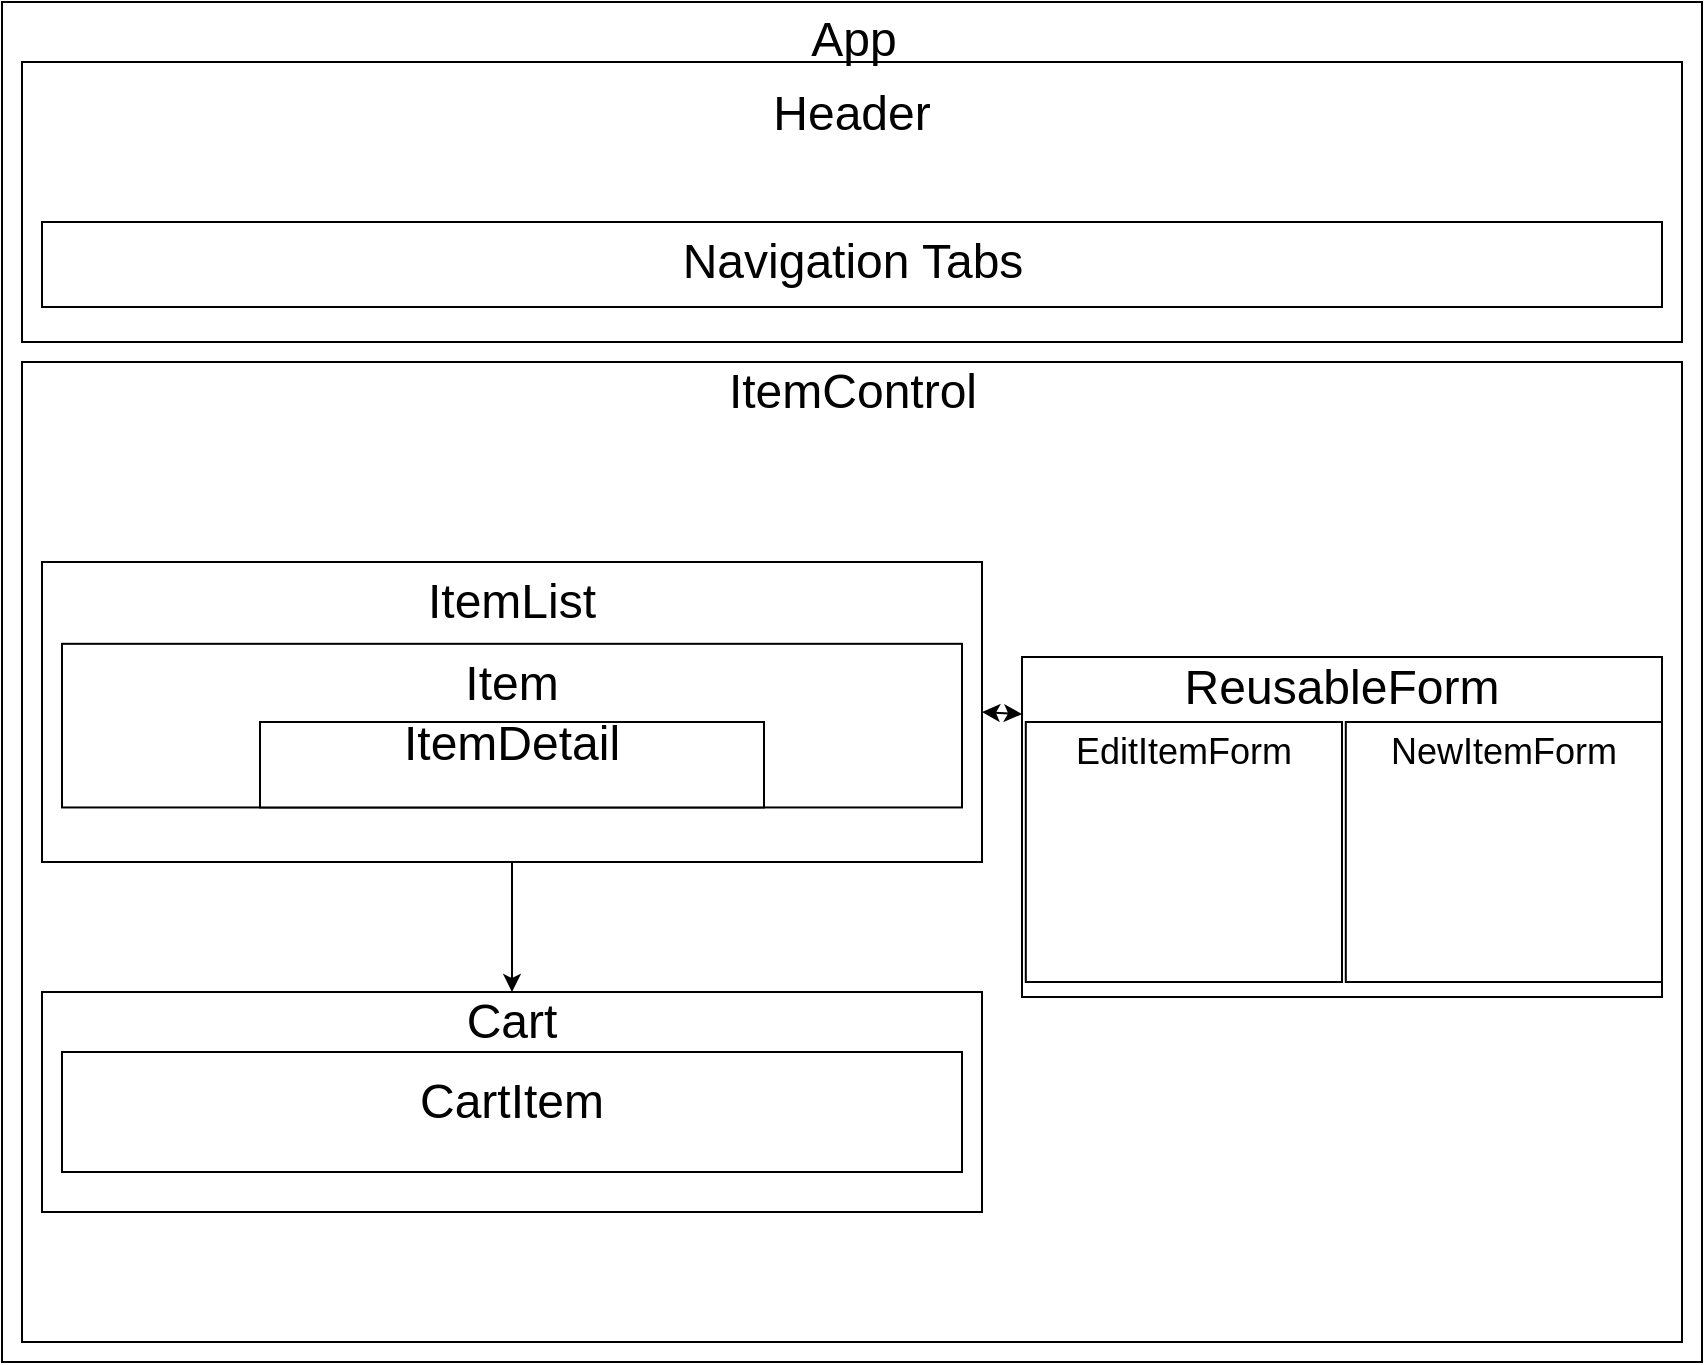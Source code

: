 <mxfile>
    <diagram id="T4Tzs3llsFkrZOcWjvhr" name="Page-1">
        <mxGraphModel dx="840" dy="1756" grid="1" gridSize="10" guides="1" tooltips="1" connect="1" arrows="1" fold="1" page="1" pageScale="1" pageWidth="850" pageHeight="1100" math="0" shadow="0">
            <root>
                <mxCell id="0"/>
                <mxCell id="1" parent="0"/>
                <mxCell id="gf02oXQUhPYqLFxSkrhD-1" value="" style="rounded=0;whiteSpace=wrap;html=1;" parent="1" vertex="1">
                    <mxGeometry y="-1100" width="850" height="680" as="geometry"/>
                </mxCell>
                <mxCell id="gf02oXQUhPYqLFxSkrhD-17" value="" style="rounded=0;whiteSpace=wrap;html=1;fontSize=24;" parent="1" vertex="1">
                    <mxGeometry x="10" y="-920" width="830" height="490" as="geometry"/>
                </mxCell>
                <mxCell id="gf02oXQUhPYqLFxSkrhD-19" value="" style="group" parent="1" vertex="1" connectable="0">
                    <mxGeometry x="10" y="-1070" width="830" height="140" as="geometry"/>
                </mxCell>
                <mxCell id="gf02oXQUhPYqLFxSkrhD-4" value="" style="rounded=0;whiteSpace=wrap;html=1;fontSize=24;" parent="gf02oXQUhPYqLFxSkrhD-19" vertex="1">
                    <mxGeometry width="830" height="140" as="geometry"/>
                </mxCell>
                <mxCell id="gf02oXQUhPYqLFxSkrhD-5" value="Header" style="text;html=1;strokeColor=none;fillColor=none;align=center;verticalAlign=middle;whiteSpace=wrap;rounded=0;fontSize=24;" parent="gf02oXQUhPYqLFxSkrhD-19" vertex="1">
                    <mxGeometry x="350" width="130" height="52.5" as="geometry"/>
                </mxCell>
                <mxCell id="gf02oXQUhPYqLFxSkrhD-11" value="" style="rounded=0;whiteSpace=wrap;html=1;fontSize=24;" parent="gf02oXQUhPYqLFxSkrhD-19" vertex="1">
                    <mxGeometry x="10" y="80" width="810" height="42.5" as="geometry"/>
                </mxCell>
                <mxCell id="gf02oXQUhPYqLFxSkrhD-12" value="Navigation Tabs" style="text;html=1;strokeColor=none;fillColor=none;align=center;verticalAlign=middle;whiteSpace=wrap;rounded=0;fontSize=24;" parent="gf02oXQUhPYqLFxSkrhD-19" vertex="1">
                    <mxGeometry x="292" y="80" width="247" height="40" as="geometry"/>
                </mxCell>
                <mxCell id="gf02oXQUhPYqLFxSkrhD-22" value="" style="group" parent="1" vertex="1" connectable="0">
                    <mxGeometry x="20" y="-820" width="470" height="150" as="geometry"/>
                </mxCell>
                <mxCell id="gf02oXQUhPYqLFxSkrhD-8" value="" style="rounded=0;whiteSpace=wrap;html=1;fontSize=24;" parent="gf02oXQUhPYqLFxSkrhD-22" vertex="1">
                    <mxGeometry width="470" height="150" as="geometry"/>
                </mxCell>
                <mxCell id="gf02oXQUhPYqLFxSkrhD-9" value="ItemList" style="text;html=1;strokeColor=none;fillColor=none;align=center;verticalAlign=middle;whiteSpace=wrap;rounded=0;fontSize=24;" parent="gf02oXQUhPYqLFxSkrhD-22" vertex="1">
                    <mxGeometry x="205" width="60" height="40.909" as="geometry"/>
                </mxCell>
                <mxCell id="3" style="edgeStyle=none;html=1;exitX=0.5;exitY=0;exitDx=0;exitDy=0;" parent="gf02oXQUhPYqLFxSkrhD-22" source="gf02oXQUhPYqLFxSkrhD-14" target="gf02oXQUhPYqLFxSkrhD-9" edge="1">
                    <mxGeometry relative="1" as="geometry"/>
                </mxCell>
                <mxCell id="gf02oXQUhPYqLFxSkrhD-14" value="" style="rounded=0;whiteSpace=wrap;html=1;fontSize=24;" parent="gf02oXQUhPYqLFxSkrhD-22" vertex="1">
                    <mxGeometry x="10" y="40.909" width="450" height="81.818" as="geometry"/>
                </mxCell>
                <mxCell id="gf02oXQUhPYqLFxSkrhD-15" value="Item" style="text;html=1;strokeColor=none;fillColor=none;align=center;verticalAlign=middle;whiteSpace=wrap;rounded=0;fontSize=24;" parent="gf02oXQUhPYqLFxSkrhD-22" vertex="1">
                    <mxGeometry x="205" y="40.905" width="60" height="40.909" as="geometry"/>
                </mxCell>
                <mxCell id="gf02oXQUhPYqLFxSkrhD-26" value="" style="group" parent="gf02oXQUhPYqLFxSkrhD-22" vertex="1" connectable="0">
                    <mxGeometry x="109" y="80" width="252" height="42.73" as="geometry"/>
                </mxCell>
                <mxCell id="gf02oXQUhPYqLFxSkrhD-34" value="" style="group" parent="gf02oXQUhPYqLFxSkrhD-26" vertex="1" connectable="0">
                    <mxGeometry width="252" height="42.73" as="geometry"/>
                </mxCell>
                <mxCell id="gf02oXQUhPYqLFxSkrhD-24" value="" style="rounded=0;whiteSpace=wrap;html=1;fontSize=24;" parent="gf02oXQUhPYqLFxSkrhD-34" vertex="1">
                    <mxGeometry width="252" height="42.73" as="geometry"/>
                </mxCell>
                <mxCell id="gf02oXQUhPYqLFxSkrhD-25" value="ItemDetail" style="text;html=1;strokeColor=none;fillColor=none;align=center;verticalAlign=middle;whiteSpace=wrap;rounded=0;fontSize=24;" parent="gf02oXQUhPYqLFxSkrhD-34" vertex="1">
                    <mxGeometry x="96" width="60" height="21.365" as="geometry"/>
                </mxCell>
                <mxCell id="gf02oXQUhPYqLFxSkrhD-23" value="ItemControl" style="text;html=1;strokeColor=none;fillColor=none;align=center;verticalAlign=middle;whiteSpace=wrap;rounded=0;fontSize=24;" parent="1" vertex="1">
                    <mxGeometry x="313" y="-920" width="225" height="30" as="geometry"/>
                </mxCell>
                <mxCell id="gf02oXQUhPYqLFxSkrhD-28" value="" style="group" parent="1" vertex="1" connectable="0">
                    <mxGeometry x="20" y="-605" width="470" height="110" as="geometry"/>
                </mxCell>
                <mxCell id="gf02oXQUhPYqLFxSkrhD-29" value="" style="rounded=0;whiteSpace=wrap;html=1;fontSize=24;" parent="gf02oXQUhPYqLFxSkrhD-28" vertex="1">
                    <mxGeometry width="470" height="110" as="geometry"/>
                </mxCell>
                <mxCell id="gf02oXQUhPYqLFxSkrhD-30" value="Cart" style="text;html=1;strokeColor=none;fillColor=none;align=center;verticalAlign=middle;whiteSpace=wrap;rounded=0;fontSize=24;" parent="gf02oXQUhPYqLFxSkrhD-28" vertex="1">
                    <mxGeometry x="205" width="60" height="30" as="geometry"/>
                </mxCell>
                <mxCell id="gf02oXQUhPYqLFxSkrhD-31" value="" style="rounded=0;whiteSpace=wrap;html=1;fontSize=24;" parent="gf02oXQUhPYqLFxSkrhD-28" vertex="1">
                    <mxGeometry x="10" y="30" width="450" height="60" as="geometry"/>
                </mxCell>
                <mxCell id="gf02oXQUhPYqLFxSkrhD-32" value="CartItem" style="text;html=1;strokeColor=none;fillColor=none;align=center;verticalAlign=middle;whiteSpace=wrap;rounded=0;fontSize=24;" parent="gf02oXQUhPYqLFxSkrhD-28" vertex="1">
                    <mxGeometry x="205" y="40" width="60" height="30" as="geometry"/>
                </mxCell>
                <mxCell id="gf02oXQUhPYqLFxSkrhD-33" value="" style="endArrow=classic;html=1;rounded=0;fontSize=24;exitX=0.5;exitY=1;exitDx=0;exitDy=0;entryX=0.5;entryY=0;entryDx=0;entryDy=0;" parent="1" source="gf02oXQUhPYqLFxSkrhD-8" target="gf02oXQUhPYqLFxSkrhD-29" edge="1">
                    <mxGeometry width="50" height="50" relative="1" as="geometry">
                        <mxPoint x="460" y="-800" as="sourcePoint"/>
                        <mxPoint x="510" y="-850" as="targetPoint"/>
                    </mxGeometry>
                </mxCell>
                <mxCell id="gf02oXQUhPYqLFxSkrhD-39" value="" style="group" parent="1" vertex="1" connectable="0">
                    <mxGeometry x="510" y="-800" width="320" height="197.5" as="geometry"/>
                </mxCell>
                <mxCell id="gf02oXQUhPYqLFxSkrhD-36" value="" style="rounded=0;whiteSpace=wrap;html=1;fontSize=24;" parent="gf02oXQUhPYqLFxSkrhD-39" vertex="1">
                    <mxGeometry y="27.5" width="320" height="170" as="geometry"/>
                </mxCell>
                <mxCell id="gf02oXQUhPYqLFxSkrhD-37" value="ReusableForm" style="text;html=1;strokeColor=none;fillColor=none;align=center;verticalAlign=middle;whiteSpace=wrap;rounded=0;fontSize=24;" parent="gf02oXQUhPYqLFxSkrhD-39" vertex="1">
                    <mxGeometry x="121.905" width="76.19" height="85" as="geometry"/>
                </mxCell>
                <mxCell id="gf02oXQUhPYqLFxSkrhD-40" value="" style="rounded=0;whiteSpace=wrap;html=1;fontSize=24;" parent="gf02oXQUhPYqLFxSkrhD-39" vertex="1">
                    <mxGeometry x="1.9" y="60" width="158.1" height="130" as="geometry"/>
                </mxCell>
                <mxCell id="gf02oXQUhPYqLFxSkrhD-41" value="" style="rounded=0;whiteSpace=wrap;html=1;fontSize=24;" parent="gf02oXQUhPYqLFxSkrhD-39" vertex="1">
                    <mxGeometry x="161.9" y="60" width="158.1" height="130" as="geometry"/>
                </mxCell>
                <mxCell id="gf02oXQUhPYqLFxSkrhD-42" value="EditItemForm" style="text;html=1;strokeColor=none;fillColor=none;align=center;verticalAlign=middle;whiteSpace=wrap;rounded=0;fontSize=18;" parent="gf02oXQUhPYqLFxSkrhD-39" vertex="1">
                    <mxGeometry x="50.95" y="60" width="60" height="30" as="geometry"/>
                </mxCell>
                <mxCell id="gf02oXQUhPYqLFxSkrhD-43" value="NewItemForm" style="text;html=1;strokeColor=none;fillColor=none;align=center;verticalAlign=middle;whiteSpace=wrap;rounded=0;fontSize=18;" parent="gf02oXQUhPYqLFxSkrhD-39" vertex="1">
                    <mxGeometry x="210.95" y="60" width="60" height="30" as="geometry"/>
                </mxCell>
                <mxCell id="gf02oXQUhPYqLFxSkrhD-45" value="" style="endArrow=classic;startArrow=classic;html=1;rounded=0;fontSize=24;exitX=1;exitY=0.5;exitDx=0;exitDy=0;entryX=0;entryY=0.168;entryDx=0;entryDy=0;entryPerimeter=0;" parent="1" source="gf02oXQUhPYqLFxSkrhD-8" target="gf02oXQUhPYqLFxSkrhD-36" edge="1">
                    <mxGeometry width="50" height="50" relative="1" as="geometry">
                        <mxPoint x="460" y="-800" as="sourcePoint"/>
                        <mxPoint x="510" y="-850" as="targetPoint"/>
                    </mxGeometry>
                </mxCell>
                <mxCell id="gf02oXQUhPYqLFxSkrhD-3" value="App" style="text;html=1;strokeColor=none;fillColor=none;align=center;verticalAlign=middle;whiteSpace=wrap;rounded=0;fontSize=24;" parent="1" vertex="1">
                    <mxGeometry x="275.5" y="-1100" width="300" height="37.5" as="geometry"/>
                </mxCell>
            </root>
        </mxGraphModel>
    </diagram>
</mxfile>